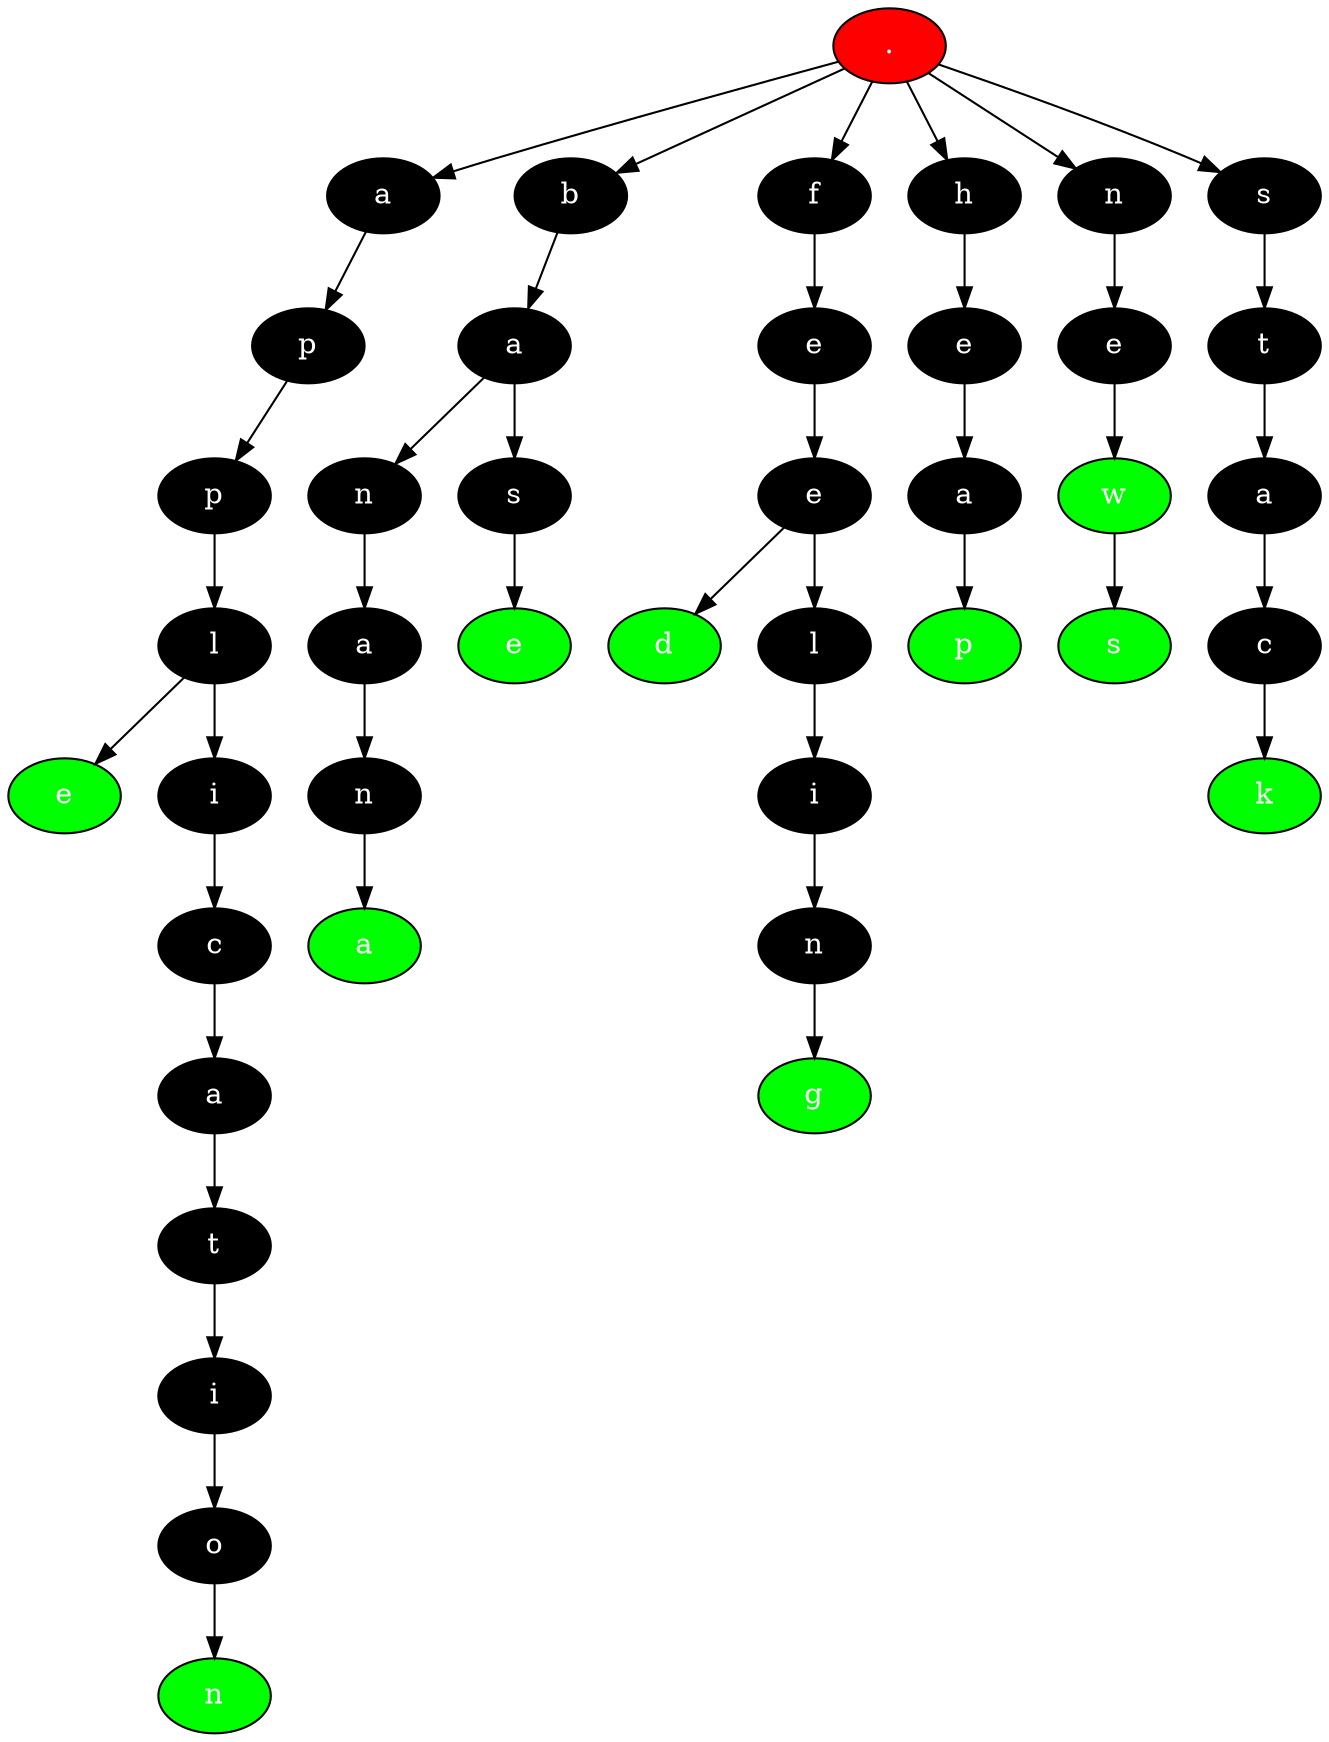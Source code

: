 digraph {
  "0x5590788182c0" [label=".";fillcolor=red;style=filled;fontcolor=white]
  "0x55907881a050" [label="a";fillcolor=black;style=filled;fontcolor=white]
  "0x5590788182c0" -> "0x55907881a050"
  "0x55907881a220" [label="p";fillcolor=black;style=filled;fontcolor=white]
  "0x55907881a050" -> "0x55907881a220"
  "0x55907881a3f0" [label="p";fillcolor=black;style=filled;fontcolor=white]
  "0x55907881a220" -> "0x55907881a3f0"
  "0x55907881a5c0" [label="l";fillcolor=black;style=filled;fontcolor=white]
  "0x55907881a3f0" -> "0x55907881a5c0"
  "0x55907881b620" [label="e";fillcolor=green;style=filled;fontcolor=white]
  "0x55907881a5c0" -> "0x55907881b620"
  "0x55907881a790" [label="i";fillcolor=black;style=filled;fontcolor=white]
  "0x55907881a5c0" -> "0x55907881a790"
  "0x55907881a960" [label="c";fillcolor=black;style=filled;fontcolor=white]
  "0x55907881a790" -> "0x55907881a960"
  "0x55907881ab30" [label="a";fillcolor=black;style=filled;fontcolor=white]
  "0x55907881a960" -> "0x55907881ab30"
  "0x55907881ad00" [label="t";fillcolor=black;style=filled;fontcolor=white]
  "0x55907881ab30" -> "0x55907881ad00"
  "0x55907881aed0" [label="i";fillcolor=black;style=filled;fontcolor=white]
  "0x55907881ad00" -> "0x55907881aed0"
  "0x55907881b0a0" [label="o";fillcolor=black;style=filled;fontcolor=white]
  "0x55907881aed0" -> "0x55907881b0a0"
  "0x55907881b270" [label="n";fillcolor=green;style=filled;fontcolor=white]
  "0x55907881b0a0" -> "0x55907881b270"
  "0x55907881cdb0" [label="b";fillcolor=black;style=filled;fontcolor=white]
  "0x5590788182c0" -> "0x55907881cdb0"
  "0x55907881cf80" [label="a";fillcolor=black;style=filled;fontcolor=white]
  "0x55907881cdb0" -> "0x55907881cf80"
  "0x55907881d4f0" [label="n";fillcolor=black;style=filled;fontcolor=white]
  "0x55907881cf80" -> "0x55907881d4f0"
  "0x55907881d6c0" [label="a";fillcolor=black;style=filled;fontcolor=white]
  "0x55907881d4f0" -> "0x55907881d6c0"
  "0x55907881d890" [label="n";fillcolor=black;style=filled;fontcolor=white]
  "0x55907881d6c0" -> "0x55907881d890"
  "0x55907881da60" [label="a";fillcolor=green;style=filled;fontcolor=white]
  "0x55907881d890" -> "0x55907881da60"
  "0x55907881d150" [label="s";fillcolor=black;style=filled;fontcolor=white]
  "0x55907881cf80" -> "0x55907881d150"
  "0x55907881d320" [label="e";fillcolor=green;style=filled;fontcolor=white]
  "0x55907881d150" -> "0x55907881d320"
  "0x55907881bf30" [label="f";fillcolor=black;style=filled;fontcolor=white]
  "0x5590788182c0" -> "0x55907881bf30"
  "0x55907881c100" [label="e";fillcolor=black;style=filled;fontcolor=white]
  "0x55907881bf30" -> "0x55907881c100"
  "0x55907881c2d0" [label="e";fillcolor=black;style=filled;fontcolor=white]
  "0x55907881c100" -> "0x55907881c2d0"
  "0x55907881c4a0" [label="d";fillcolor=green;style=filled;fontcolor=white]
  "0x55907881c2d0" -> "0x55907881c4a0"
  "0x55907881c670" [label="l";fillcolor=black;style=filled;fontcolor=white]
  "0x55907881c2d0" -> "0x55907881c670"
  "0x55907881c840" [label="i";fillcolor=black;style=filled;fontcolor=white]
  "0x55907881c670" -> "0x55907881c840"
  "0x55907881ca10" [label="n";fillcolor=black;style=filled;fontcolor=white]
  "0x55907881c840" -> "0x55907881ca10"
  "0x55907881cbe0" [label="g";fillcolor=green;style=filled;fontcolor=white]
  "0x55907881ca10" -> "0x55907881cbe0"
  "0x55907881e540" [label="h";fillcolor=black;style=filled;fontcolor=white]
  "0x5590788182c0" -> "0x55907881e540"
  "0x55907881e710" [label="e";fillcolor=black;style=filled;fontcolor=white]
  "0x55907881e540" -> "0x55907881e710"
  "0x55907881e8e0" [label="a";fillcolor=black;style=filled;fontcolor=white]
  "0x55907881e710" -> "0x55907881e8e0"
  "0x55907881eab0" [label="p";fillcolor=green;style=filled;fontcolor=white]
  "0x55907881e8e0" -> "0x55907881eab0"
  "0x55907881b7f0" [label="n";fillcolor=black;style=filled;fontcolor=white]
  "0x5590788182c0" -> "0x55907881b7f0"
  "0x55907881b9c0" [label="e";fillcolor=black;style=filled;fontcolor=white]
  "0x55907881b7f0" -> "0x55907881b9c0"
  "0x55907881bb90" [label="w";fillcolor=green;style=filled;fontcolor=white]
  "0x55907881b9c0" -> "0x55907881bb90"
  "0x55907881bd60" [label="s";fillcolor=green;style=filled;fontcolor=white]
  "0x55907881bb90" -> "0x55907881bd60"
  "0x55907881dc30" [label="s";fillcolor=black;style=filled;fontcolor=white]
  "0x5590788182c0" -> "0x55907881dc30"
  "0x55907881de00" [label="t";fillcolor=black;style=filled;fontcolor=white]
  "0x55907881dc30" -> "0x55907881de00"
  "0x55907881dfd0" [label="a";fillcolor=black;style=filled;fontcolor=white]
  "0x55907881de00" -> "0x55907881dfd0"
  "0x55907881e1a0" [label="c";fillcolor=black;style=filled;fontcolor=white]
  "0x55907881dfd0" -> "0x55907881e1a0"
  "0x55907881e370" [label="k";fillcolor=green;style=filled;fontcolor=white]
  "0x55907881e1a0" -> "0x55907881e370"
}
